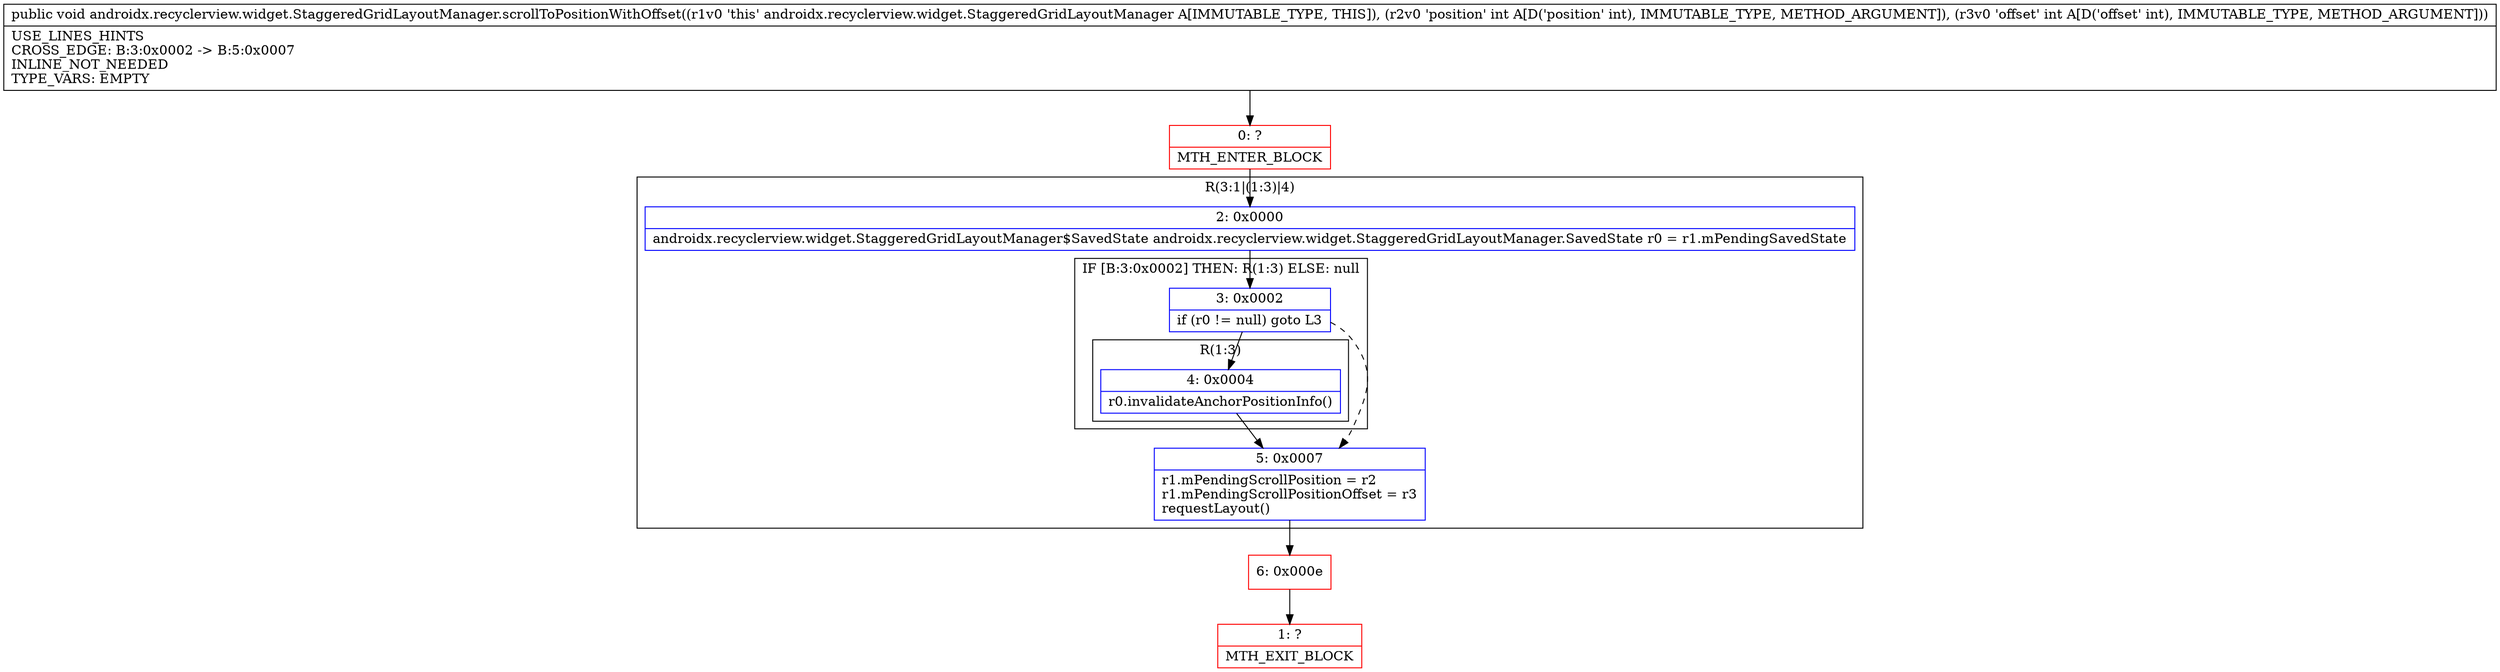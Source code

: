 digraph "CFG forandroidx.recyclerview.widget.StaggeredGridLayoutManager.scrollToPositionWithOffset(II)V" {
subgraph cluster_Region_936803368 {
label = "R(3:1|(1:3)|4)";
node [shape=record,color=blue];
Node_2 [shape=record,label="{2\:\ 0x0000|androidx.recyclerview.widget.StaggeredGridLayoutManager$SavedState androidx.recyclerview.widget.StaggeredGridLayoutManager.SavedState r0 = r1.mPendingSavedState\l}"];
subgraph cluster_IfRegion_2111355608 {
label = "IF [B:3:0x0002] THEN: R(1:3) ELSE: null";
node [shape=record,color=blue];
Node_3 [shape=record,label="{3\:\ 0x0002|if (r0 != null) goto L3\l}"];
subgraph cluster_Region_2018616563 {
label = "R(1:3)";
node [shape=record,color=blue];
Node_4 [shape=record,label="{4\:\ 0x0004|r0.invalidateAnchorPositionInfo()\l}"];
}
}
Node_5 [shape=record,label="{5\:\ 0x0007|r1.mPendingScrollPosition = r2\lr1.mPendingScrollPositionOffset = r3\lrequestLayout()\l}"];
}
Node_0 [shape=record,color=red,label="{0\:\ ?|MTH_ENTER_BLOCK\l}"];
Node_6 [shape=record,color=red,label="{6\:\ 0x000e}"];
Node_1 [shape=record,color=red,label="{1\:\ ?|MTH_EXIT_BLOCK\l}"];
MethodNode[shape=record,label="{public void androidx.recyclerview.widget.StaggeredGridLayoutManager.scrollToPositionWithOffset((r1v0 'this' androidx.recyclerview.widget.StaggeredGridLayoutManager A[IMMUTABLE_TYPE, THIS]), (r2v0 'position' int A[D('position' int), IMMUTABLE_TYPE, METHOD_ARGUMENT]), (r3v0 'offset' int A[D('offset' int), IMMUTABLE_TYPE, METHOD_ARGUMENT]))  | USE_LINES_HINTS\lCROSS_EDGE: B:3:0x0002 \-\> B:5:0x0007\lINLINE_NOT_NEEDED\lTYPE_VARS: EMPTY\l}"];
MethodNode -> Node_0;Node_2 -> Node_3;
Node_3 -> Node_4;
Node_3 -> Node_5[style=dashed];
Node_4 -> Node_5;
Node_5 -> Node_6;
Node_0 -> Node_2;
Node_6 -> Node_1;
}

